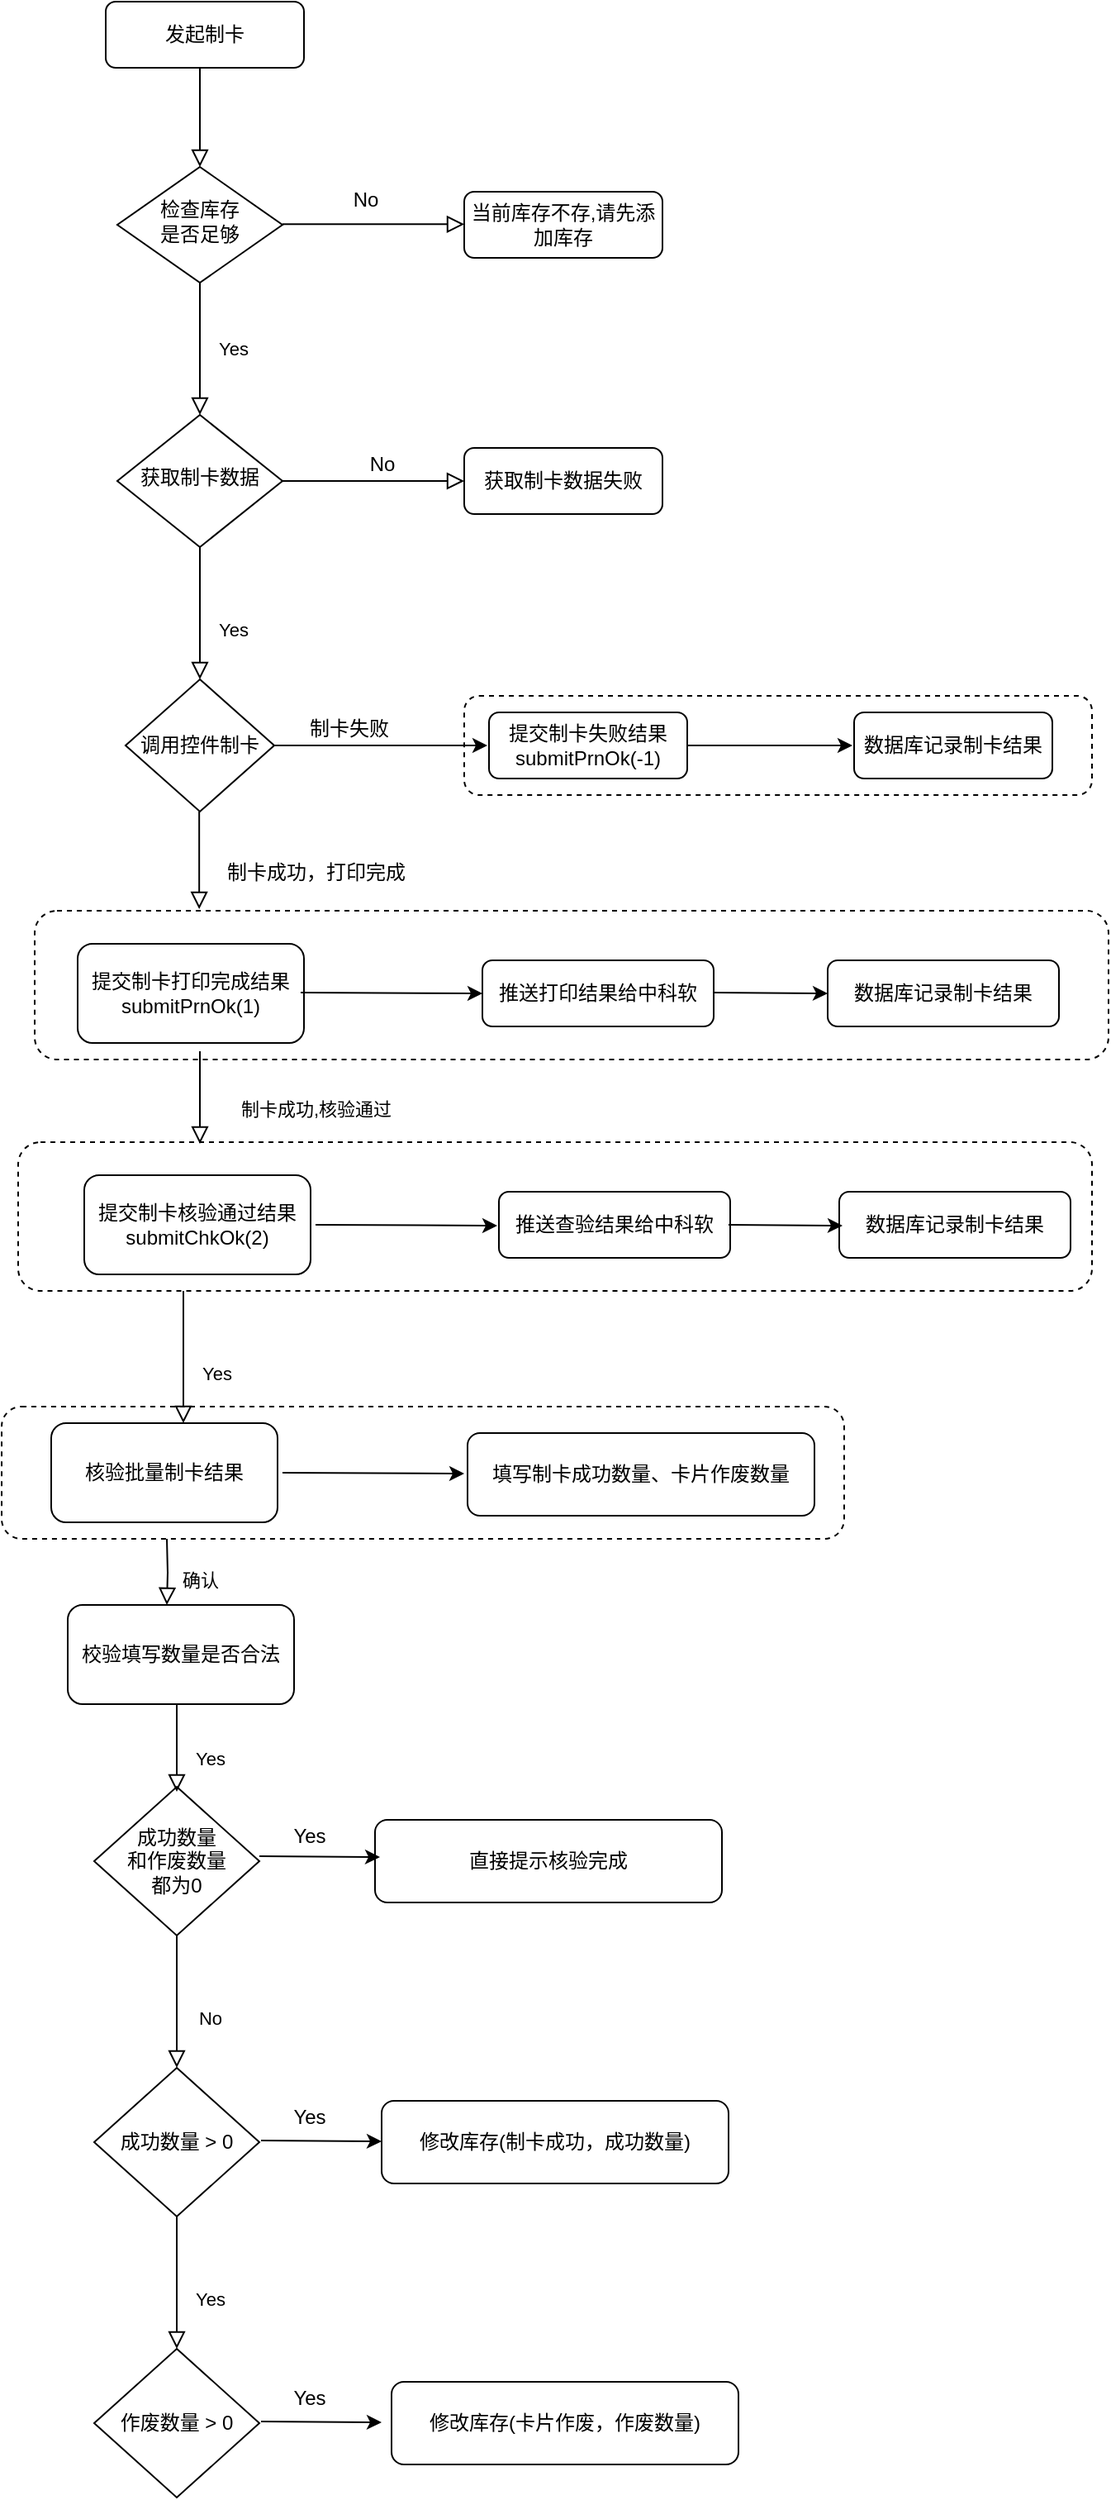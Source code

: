 <mxfile version="14.1.1" type="github">
  <diagram id="C5RBs43oDa-KdzZeNtuy" name="Page-1">
    <mxGraphModel dx="1038" dy="547" grid="1" gridSize="10" guides="0" tooltips="1" connect="1" arrows="1" fold="1" page="1" pageScale="1" pageWidth="1169" pageHeight="1654" math="0" shadow="0">
      <root>
        <mxCell id="WIyWlLk6GJQsqaUBKTNV-0" />
        <mxCell id="WIyWlLk6GJQsqaUBKTNV-1" parent="WIyWlLk6GJQsqaUBKTNV-0" />
        <mxCell id="kKIcKryCLngTGCtvh4_6-38" value="" style="rounded=1;whiteSpace=wrap;html=1;fillColor=none;dashed=1;" vertex="1" parent="WIyWlLk6GJQsqaUBKTNV-1">
          <mxGeometry x="94" y="870" width="510" height="80" as="geometry" />
        </mxCell>
        <mxCell id="kKIcKryCLngTGCtvh4_6-5" value="" style="rounded=1;whiteSpace=wrap;html=1;fillColor=none;dashed=1;" vertex="1" parent="WIyWlLk6GJQsqaUBKTNV-1">
          <mxGeometry x="114" y="570" width="650" height="90" as="geometry" />
        </mxCell>
        <mxCell id="WIyWlLk6GJQsqaUBKTNV-2" value="" style="rounded=0;html=1;jettySize=auto;orthogonalLoop=1;fontSize=11;endArrow=block;endFill=0;endSize=8;strokeWidth=1;shadow=0;labelBackgroundColor=none;edgeStyle=orthogonalEdgeStyle;" parent="WIyWlLk6GJQsqaUBKTNV-1" source="WIyWlLk6GJQsqaUBKTNV-3" target="WIyWlLk6GJQsqaUBKTNV-6" edge="1">
          <mxGeometry relative="1" as="geometry">
            <Array as="points">
              <mxPoint x="214" y="70" />
              <mxPoint x="214" y="70" />
            </Array>
          </mxGeometry>
        </mxCell>
        <mxCell id="WIyWlLk6GJQsqaUBKTNV-3" value="发起制卡" style="rounded=1;whiteSpace=wrap;html=1;fontSize=12;glass=0;strokeWidth=1;shadow=0;" parent="WIyWlLk6GJQsqaUBKTNV-1" vertex="1">
          <mxGeometry x="157" y="20" width="120" height="40" as="geometry" />
        </mxCell>
        <mxCell id="WIyWlLk6GJQsqaUBKTNV-4" value="Yes" style="rounded=0;html=1;jettySize=auto;orthogonalLoop=1;fontSize=11;endArrow=block;endFill=0;endSize=8;strokeWidth=1;shadow=0;labelBackgroundColor=none;edgeStyle=orthogonalEdgeStyle;" parent="WIyWlLk6GJQsqaUBKTNV-1" source="WIyWlLk6GJQsqaUBKTNV-6" target="WIyWlLk6GJQsqaUBKTNV-10" edge="1">
          <mxGeometry y="20" relative="1" as="geometry">
            <mxPoint as="offset" />
          </mxGeometry>
        </mxCell>
        <mxCell id="WIyWlLk6GJQsqaUBKTNV-6" value="检查库存&lt;br&gt;是否足够" style="rhombus;whiteSpace=wrap;html=1;shadow=0;fontFamily=Helvetica;fontSize=12;align=center;strokeWidth=1;spacing=6;spacingTop=-4;" parent="WIyWlLk6GJQsqaUBKTNV-1" vertex="1">
          <mxGeometry x="164" y="120" width="100" height="70" as="geometry" />
        </mxCell>
        <mxCell id="WIyWlLk6GJQsqaUBKTNV-7" value="当前库存不存,请先添加库存" style="rounded=1;whiteSpace=wrap;html=1;fontSize=12;glass=0;strokeWidth=1;shadow=0;" parent="WIyWlLk6GJQsqaUBKTNV-1" vertex="1">
          <mxGeometry x="374" y="135" width="120" height="40" as="geometry" />
        </mxCell>
        <mxCell id="WIyWlLk6GJQsqaUBKTNV-8" value="Yes" style="rounded=0;html=1;jettySize=auto;orthogonalLoop=1;fontSize=11;endArrow=block;endFill=0;endSize=8;strokeWidth=1;shadow=0;labelBackgroundColor=none;edgeStyle=orthogonalEdgeStyle;" parent="WIyWlLk6GJQsqaUBKTNV-1" source="WIyWlLk6GJQsqaUBKTNV-10" edge="1">
          <mxGeometry x="0.25" y="20" relative="1" as="geometry">
            <mxPoint as="offset" />
            <mxPoint x="214" y="430" as="targetPoint" />
          </mxGeometry>
        </mxCell>
        <mxCell id="WIyWlLk6GJQsqaUBKTNV-9" value="" style="edgeStyle=orthogonalEdgeStyle;rounded=0;html=1;jettySize=auto;orthogonalLoop=1;fontSize=11;endArrow=block;endFill=0;endSize=8;strokeWidth=1;shadow=0;labelBackgroundColor=none;" parent="WIyWlLk6GJQsqaUBKTNV-1" source="WIyWlLk6GJQsqaUBKTNV-10" target="WIyWlLk6GJQsqaUBKTNV-12" edge="1">
          <mxGeometry x="0.273" y="30" relative="1" as="geometry">
            <mxPoint as="offset" />
          </mxGeometry>
        </mxCell>
        <mxCell id="WIyWlLk6GJQsqaUBKTNV-10" value="获取制卡数据" style="rhombus;whiteSpace=wrap;html=1;shadow=0;fontFamily=Helvetica;fontSize=12;align=center;strokeWidth=1;spacing=6;spacingTop=-4;" parent="WIyWlLk6GJQsqaUBKTNV-1" vertex="1">
          <mxGeometry x="164" y="270" width="100" height="80" as="geometry" />
        </mxCell>
        <mxCell id="WIyWlLk6GJQsqaUBKTNV-12" value="获取制卡数据失败" style="rounded=1;whiteSpace=wrap;html=1;fontSize=12;glass=0;strokeWidth=1;shadow=0;" parent="WIyWlLk6GJQsqaUBKTNV-1" vertex="1">
          <mxGeometry x="374" y="290" width="120" height="40" as="geometry" />
        </mxCell>
        <mxCell id="Ysg9XGIrSXdzxJQqvf4c-2" value="调用控件制卡" style="rhombus;whiteSpace=wrap;html=1;" parent="WIyWlLk6GJQsqaUBKTNV-1" vertex="1">
          <mxGeometry x="169" y="430" width="90" height="80" as="geometry" />
        </mxCell>
        <mxCell id="Ysg9XGIrSXdzxJQqvf4c-3" value="" style="endArrow=classic;html=1;" parent="WIyWlLk6GJQsqaUBKTNV-1" edge="1">
          <mxGeometry width="50" height="50" relative="1" as="geometry">
            <mxPoint x="258" y="470" as="sourcePoint" />
            <mxPoint x="388" y="470" as="targetPoint" />
          </mxGeometry>
        </mxCell>
        <mxCell id="Ysg9XGIrSXdzxJQqvf4c-5" value="制卡失败" style="text;html=1;align=center;verticalAlign=middle;resizable=0;points=[];autosize=1;strokeColor=none;" parent="WIyWlLk6GJQsqaUBKTNV-1" vertex="1">
          <mxGeometry x="274" y="450" width="60" height="20" as="geometry" />
        </mxCell>
        <mxCell id="Ysg9XGIrSXdzxJQqvf4c-8" value="No" style="text;html=1;align=center;verticalAlign=middle;resizable=0;points=[];autosize=1;strokeColor=none;" parent="WIyWlLk6GJQsqaUBKTNV-1" vertex="1">
          <mxGeometry x="309" y="290" width="30" height="20" as="geometry" />
        </mxCell>
        <mxCell id="Ysg9XGIrSXdzxJQqvf4c-11" value="" style="edgeStyle=orthogonalEdgeStyle;rounded=0;html=1;jettySize=auto;orthogonalLoop=1;fontSize=11;endArrow=block;endFill=0;endSize=8;strokeWidth=1;shadow=0;labelBackgroundColor=none;" parent="WIyWlLk6GJQsqaUBKTNV-1" edge="1">
          <mxGeometry x="0.273" y="30" relative="1" as="geometry">
            <mxPoint as="offset" />
            <mxPoint x="264" y="154.66" as="sourcePoint" />
            <mxPoint x="374" y="154.66" as="targetPoint" />
          </mxGeometry>
        </mxCell>
        <mxCell id="Ysg9XGIrSXdzxJQqvf4c-12" value="No" style="text;html=1;align=center;verticalAlign=middle;resizable=0;points=[];autosize=1;strokeColor=none;" parent="WIyWlLk6GJQsqaUBKTNV-1" vertex="1">
          <mxGeometry x="299" y="130" width="30" height="20" as="geometry" />
        </mxCell>
        <mxCell id="Ysg9XGIrSXdzxJQqvf4c-13" value="提交制卡失败结果submitPrnOk(-1)" style="rounded=1;whiteSpace=wrap;html=1;fontSize=12;glass=0;strokeWidth=1;shadow=0;" parent="WIyWlLk6GJQsqaUBKTNV-1" vertex="1">
          <mxGeometry x="389" y="450" width="120" height="40" as="geometry" />
        </mxCell>
        <mxCell id="Ysg9XGIrSXdzxJQqvf4c-15" value="数据库记录制卡结果" style="rounded=1;whiteSpace=wrap;html=1;fontSize=12;glass=0;strokeWidth=1;shadow=0;" parent="WIyWlLk6GJQsqaUBKTNV-1" vertex="1">
          <mxGeometry x="610" y="450" width="120" height="40" as="geometry" />
        </mxCell>
        <mxCell id="Ysg9XGIrSXdzxJQqvf4c-17" value="" style="endArrow=classic;html=1;" parent="WIyWlLk6GJQsqaUBKTNV-1" edge="1">
          <mxGeometry width="50" height="50" relative="1" as="geometry">
            <mxPoint x="509" y="470" as="sourcePoint" />
            <mxPoint x="609" y="470" as="targetPoint" />
          </mxGeometry>
        </mxCell>
        <mxCell id="Ysg9XGIrSXdzxJQqvf4c-19" value="&lt;span style=&quot;font-size: 12px&quot;&gt;制卡成功，打印完成&lt;/span&gt;" style="rounded=0;html=1;jettySize=auto;orthogonalLoop=1;fontSize=11;endArrow=block;endFill=0;endSize=8;strokeWidth=1;shadow=0;labelBackgroundColor=none;edgeStyle=orthogonalEdgeStyle;" parent="WIyWlLk6GJQsqaUBKTNV-1" edge="1">
          <mxGeometry x="0.25" y="70" relative="1" as="geometry">
            <mxPoint as="offset" />
            <mxPoint x="213.58" y="510" as="sourcePoint" />
            <mxPoint x="213.58" y="569" as="targetPoint" />
          </mxGeometry>
        </mxCell>
        <mxCell id="Ysg9XGIrSXdzxJQqvf4c-24" value="提交制卡打印完成结果submitPrnOk(1)" style="rounded=1;whiteSpace=wrap;html=1;fontSize=12;glass=0;strokeWidth=1;shadow=0;" parent="WIyWlLk6GJQsqaUBKTNV-1" vertex="1">
          <mxGeometry x="140" y="590" width="137" height="60" as="geometry" />
        </mxCell>
        <mxCell id="Ysg9XGIrSXdzxJQqvf4c-25" value="推送打印结果给中科软" style="rounded=1;whiteSpace=wrap;html=1;fontSize=12;glass=0;strokeWidth=1;shadow=0;" parent="WIyWlLk6GJQsqaUBKTNV-1" vertex="1">
          <mxGeometry x="385" y="600" width="140" height="40" as="geometry" />
        </mxCell>
        <mxCell id="kKIcKryCLngTGCtvh4_6-1" value="&lt;span&gt;数据库记录制卡结果&lt;/span&gt;" style="rounded=1;whiteSpace=wrap;html=1;fontSize=12;glass=0;strokeWidth=1;shadow=0;" vertex="1" parent="WIyWlLk6GJQsqaUBKTNV-1">
          <mxGeometry x="594" y="600" width="140" height="40" as="geometry" />
        </mxCell>
        <mxCell id="kKIcKryCLngTGCtvh4_6-2" value="" style="endArrow=classic;html=1;" edge="1" parent="WIyWlLk6GJQsqaUBKTNV-1">
          <mxGeometry width="50" height="50" relative="1" as="geometry">
            <mxPoint x="275" y="619.5" as="sourcePoint" />
            <mxPoint x="385" y="620" as="targetPoint" />
          </mxGeometry>
        </mxCell>
        <mxCell id="kKIcKryCLngTGCtvh4_6-3" value="" style="endArrow=classic;html=1;entryX=0;entryY=0.5;entryDx=0;entryDy=0;" edge="1" parent="WIyWlLk6GJQsqaUBKTNV-1" target="kKIcKryCLngTGCtvh4_6-1">
          <mxGeometry width="50" height="50" relative="1" as="geometry">
            <mxPoint x="525" y="619.5" as="sourcePoint" />
            <mxPoint x="584" y="620" as="targetPoint" />
          </mxGeometry>
        </mxCell>
        <mxCell id="kKIcKryCLngTGCtvh4_6-8" value="" style="rounded=1;whiteSpace=wrap;html=1;fillColor=none;dashed=1;" vertex="1" parent="WIyWlLk6GJQsqaUBKTNV-1">
          <mxGeometry x="374" y="440" width="380" height="60" as="geometry" />
        </mxCell>
        <mxCell id="kKIcKryCLngTGCtvh4_6-14" value="制卡成功,核验通过" style="rounded=0;html=1;jettySize=auto;orthogonalLoop=1;fontSize=11;endArrow=block;endFill=0;endSize=8;strokeWidth=1;shadow=0;labelBackgroundColor=none;edgeStyle=orthogonalEdgeStyle;" edge="1" parent="WIyWlLk6GJQsqaUBKTNV-1">
          <mxGeometry x="0.25" y="70" relative="1" as="geometry">
            <mxPoint as="offset" />
            <mxPoint x="214" y="711" as="targetPoint" />
            <mxPoint x="214" y="655" as="sourcePoint" />
          </mxGeometry>
        </mxCell>
        <mxCell id="kKIcKryCLngTGCtvh4_6-19" value="" style="rounded=1;whiteSpace=wrap;html=1;fillColor=none;dashed=1;" vertex="1" parent="WIyWlLk6GJQsqaUBKTNV-1">
          <mxGeometry x="104" y="710" width="650" height="90" as="geometry" />
        </mxCell>
        <mxCell id="kKIcKryCLngTGCtvh4_6-24" value="提交制卡核验通过结果submitChkOk(2)" style="rounded=1;whiteSpace=wrap;html=1;fontSize=12;glass=0;strokeWidth=1;shadow=0;" vertex="1" parent="WIyWlLk6GJQsqaUBKTNV-1">
          <mxGeometry x="144" y="730" width="137" height="60" as="geometry" />
        </mxCell>
        <mxCell id="kKIcKryCLngTGCtvh4_6-27" value="推送查验结果给中科软" style="rounded=1;whiteSpace=wrap;html=1;fontSize=12;glass=0;strokeWidth=1;shadow=0;" vertex="1" parent="WIyWlLk6GJQsqaUBKTNV-1">
          <mxGeometry x="395" y="740" width="140" height="40" as="geometry" />
        </mxCell>
        <mxCell id="kKIcKryCLngTGCtvh4_6-29" value="&lt;span&gt;数据库记录制卡结果&lt;/span&gt;" style="rounded=1;whiteSpace=wrap;html=1;fontSize=12;glass=0;strokeWidth=1;shadow=0;" vertex="1" parent="WIyWlLk6GJQsqaUBKTNV-1">
          <mxGeometry x="601" y="740" width="140" height="40" as="geometry" />
        </mxCell>
        <mxCell id="kKIcKryCLngTGCtvh4_6-30" value="" style="endArrow=classic;html=1;" edge="1" parent="WIyWlLk6GJQsqaUBKTNV-1">
          <mxGeometry width="50" height="50" relative="1" as="geometry">
            <mxPoint x="284" y="760" as="sourcePoint" />
            <mxPoint x="394" y="760.5" as="targetPoint" />
          </mxGeometry>
        </mxCell>
        <mxCell id="kKIcKryCLngTGCtvh4_6-32" value="" style="endArrow=classic;html=1;entryX=0;entryY=0.5;entryDx=0;entryDy=0;" edge="1" parent="WIyWlLk6GJQsqaUBKTNV-1">
          <mxGeometry width="50" height="50" relative="1" as="geometry">
            <mxPoint x="534" y="760" as="sourcePoint" />
            <mxPoint x="603" y="760.5" as="targetPoint" />
          </mxGeometry>
        </mxCell>
        <mxCell id="kKIcKryCLngTGCtvh4_6-33" value="Yes" style="rounded=0;html=1;jettySize=auto;orthogonalLoop=1;fontSize=11;endArrow=block;endFill=0;endSize=8;strokeWidth=1;shadow=0;labelBackgroundColor=none;edgeStyle=orthogonalEdgeStyle;" edge="1" parent="WIyWlLk6GJQsqaUBKTNV-1">
          <mxGeometry x="0.25" y="20" relative="1" as="geometry">
            <mxPoint as="offset" />
            <mxPoint x="204" y="880" as="targetPoint" />
            <mxPoint x="204" y="800" as="sourcePoint" />
          </mxGeometry>
        </mxCell>
        <mxCell id="kKIcKryCLngTGCtvh4_6-35" value="核验批量制卡结果" style="rounded=1;whiteSpace=wrap;html=1;fontSize=12;glass=0;strokeWidth=1;shadow=0;" vertex="1" parent="WIyWlLk6GJQsqaUBKTNV-1">
          <mxGeometry x="124" y="880" width="137" height="60" as="geometry" />
        </mxCell>
        <mxCell id="kKIcKryCLngTGCtvh4_6-36" value="填写制卡成功数量、卡片作废数量" style="rounded=1;whiteSpace=wrap;html=1;fontSize=12;glass=0;strokeWidth=1;shadow=0;" vertex="1" parent="WIyWlLk6GJQsqaUBKTNV-1">
          <mxGeometry x="376" y="886" width="210" height="50" as="geometry" />
        </mxCell>
        <mxCell id="kKIcKryCLngTGCtvh4_6-37" value="" style="endArrow=classic;html=1;" edge="1" parent="WIyWlLk6GJQsqaUBKTNV-1">
          <mxGeometry width="50" height="50" relative="1" as="geometry">
            <mxPoint x="264" y="910" as="sourcePoint" />
            <mxPoint x="374" y="910.5" as="targetPoint" />
          </mxGeometry>
        </mxCell>
        <mxCell id="kKIcKryCLngTGCtvh4_6-39" value="校验填写数量是否合法" style="rounded=1;whiteSpace=wrap;html=1;fontSize=12;glass=0;strokeWidth=1;shadow=0;" vertex="1" parent="WIyWlLk6GJQsqaUBKTNV-1">
          <mxGeometry x="134" y="990" width="137" height="60" as="geometry" />
        </mxCell>
        <mxCell id="kKIcKryCLngTGCtvh4_6-40" value="确认" style="rounded=0;html=1;jettySize=auto;orthogonalLoop=1;fontSize=11;endArrow=block;endFill=0;endSize=8;strokeWidth=1;shadow=0;labelBackgroundColor=none;edgeStyle=orthogonalEdgeStyle;" edge="1" parent="WIyWlLk6GJQsqaUBKTNV-1">
          <mxGeometry x="0.25" y="20" relative="1" as="geometry">
            <mxPoint as="offset" />
            <mxPoint x="194" y="990" as="targetPoint" />
            <mxPoint x="194" y="950" as="sourcePoint" />
          </mxGeometry>
        </mxCell>
        <mxCell id="kKIcKryCLngTGCtvh4_6-43" value="成功数量&lt;br&gt;和作废数量&lt;br&gt;都为0" style="rhombus;whiteSpace=wrap;html=1;" vertex="1" parent="WIyWlLk6GJQsqaUBKTNV-1">
          <mxGeometry x="150" y="1100" width="100" height="90" as="geometry" />
        </mxCell>
        <mxCell id="kKIcKryCLngTGCtvh4_6-44" value="直接提示核验完成" style="rounded=1;whiteSpace=wrap;html=1;fontSize=12;glass=0;strokeWidth=1;shadow=0;" vertex="1" parent="WIyWlLk6GJQsqaUBKTNV-1">
          <mxGeometry x="320" y="1120" width="210" height="50" as="geometry" />
        </mxCell>
        <mxCell id="kKIcKryCLngTGCtvh4_6-45" value="No" style="rounded=0;html=1;jettySize=auto;orthogonalLoop=1;fontSize=11;endArrow=block;endFill=0;endSize=8;strokeWidth=1;shadow=0;labelBackgroundColor=none;edgeStyle=orthogonalEdgeStyle;" edge="1" parent="WIyWlLk6GJQsqaUBKTNV-1">
          <mxGeometry x="0.25" y="20" relative="1" as="geometry">
            <mxPoint as="offset" />
            <mxPoint x="200" y="1270" as="targetPoint" />
            <mxPoint x="200" y="1190" as="sourcePoint" />
          </mxGeometry>
        </mxCell>
        <mxCell id="kKIcKryCLngTGCtvh4_6-46" value="成功数量 &amp;gt; 0" style="rhombus;whiteSpace=wrap;html=1;" vertex="1" parent="WIyWlLk6GJQsqaUBKTNV-1">
          <mxGeometry x="150" y="1270" width="100" height="90" as="geometry" />
        </mxCell>
        <mxCell id="kKIcKryCLngTGCtvh4_6-47" value="修改库存(制卡成功，成功数量)" style="rounded=1;whiteSpace=wrap;html=1;fontSize=12;glass=0;strokeWidth=1;shadow=0;" vertex="1" parent="WIyWlLk6GJQsqaUBKTNV-1">
          <mxGeometry x="324" y="1290" width="210" height="50" as="geometry" />
        </mxCell>
        <mxCell id="kKIcKryCLngTGCtvh4_6-49" value="作废数量 &amp;gt; 0" style="rhombus;whiteSpace=wrap;html=1;" vertex="1" parent="WIyWlLk6GJQsqaUBKTNV-1">
          <mxGeometry x="150" y="1440" width="100" height="90" as="geometry" />
        </mxCell>
        <mxCell id="kKIcKryCLngTGCtvh4_6-50" value="修改库存(卡片作废，作废数量)" style="rounded=1;whiteSpace=wrap;html=1;fontSize=12;glass=0;strokeWidth=1;shadow=0;" vertex="1" parent="WIyWlLk6GJQsqaUBKTNV-1">
          <mxGeometry x="330" y="1460" width="210" height="50" as="geometry" />
        </mxCell>
        <mxCell id="kKIcKryCLngTGCtvh4_6-51" value="Yes" style="rounded=0;html=1;jettySize=auto;orthogonalLoop=1;fontSize=11;endArrow=block;endFill=0;endSize=8;strokeWidth=1;shadow=0;labelBackgroundColor=none;edgeStyle=orthogonalEdgeStyle;" edge="1" parent="WIyWlLk6GJQsqaUBKTNV-1">
          <mxGeometry x="0.25" y="20" relative="1" as="geometry">
            <mxPoint as="offset" />
            <mxPoint x="200" y="1440" as="targetPoint" />
            <mxPoint x="200" y="1360" as="sourcePoint" />
          </mxGeometry>
        </mxCell>
        <mxCell id="kKIcKryCLngTGCtvh4_6-52" value="Yes" style="rounded=0;html=1;jettySize=auto;orthogonalLoop=1;fontSize=11;endArrow=block;endFill=0;endSize=8;strokeWidth=1;shadow=0;labelBackgroundColor=none;edgeStyle=orthogonalEdgeStyle;" edge="1" parent="WIyWlLk6GJQsqaUBKTNV-1">
          <mxGeometry x="0.25" y="20" relative="1" as="geometry">
            <mxPoint as="offset" />
            <mxPoint x="200" y="1103" as="targetPoint" />
            <mxPoint x="200" y="1050" as="sourcePoint" />
          </mxGeometry>
        </mxCell>
        <mxCell id="kKIcKryCLngTGCtvh4_6-53" value="" style="endArrow=classic;html=1;" edge="1" parent="WIyWlLk6GJQsqaUBKTNV-1">
          <mxGeometry width="50" height="50" relative="1" as="geometry">
            <mxPoint x="251" y="1314" as="sourcePoint" />
            <mxPoint x="324" y="1314.5" as="targetPoint" />
          </mxGeometry>
        </mxCell>
        <mxCell id="kKIcKryCLngTGCtvh4_6-56" value="Yes" style="text;html=1;align=center;verticalAlign=middle;resizable=0;points=[];autosize=1;" vertex="1" parent="WIyWlLk6GJQsqaUBKTNV-1">
          <mxGeometry x="265" y="1290" width="30" height="20" as="geometry" />
        </mxCell>
        <mxCell id="kKIcKryCLngTGCtvh4_6-57" value="" style="endArrow=classic;html=1;" edge="1" parent="WIyWlLk6GJQsqaUBKTNV-1">
          <mxGeometry width="50" height="50" relative="1" as="geometry">
            <mxPoint x="250" y="1142" as="sourcePoint" />
            <mxPoint x="323" y="1142.5" as="targetPoint" />
          </mxGeometry>
        </mxCell>
        <mxCell id="kKIcKryCLngTGCtvh4_6-58" value="Yes" style="text;html=1;align=center;verticalAlign=middle;resizable=0;points=[];autosize=1;" vertex="1" parent="WIyWlLk6GJQsqaUBKTNV-1">
          <mxGeometry x="265" y="1120" width="30" height="20" as="geometry" />
        </mxCell>
        <mxCell id="kKIcKryCLngTGCtvh4_6-59" value="" style="endArrow=classic;html=1;" edge="1" parent="WIyWlLk6GJQsqaUBKTNV-1">
          <mxGeometry width="50" height="50" relative="1" as="geometry">
            <mxPoint x="251" y="1484" as="sourcePoint" />
            <mxPoint x="324" y="1484.5" as="targetPoint" />
          </mxGeometry>
        </mxCell>
        <mxCell id="kKIcKryCLngTGCtvh4_6-60" value="Yes" style="text;html=1;align=center;verticalAlign=middle;resizable=0;points=[];autosize=1;" vertex="1" parent="WIyWlLk6GJQsqaUBKTNV-1">
          <mxGeometry x="265" y="1460" width="30" height="20" as="geometry" />
        </mxCell>
      </root>
    </mxGraphModel>
  </diagram>
</mxfile>
